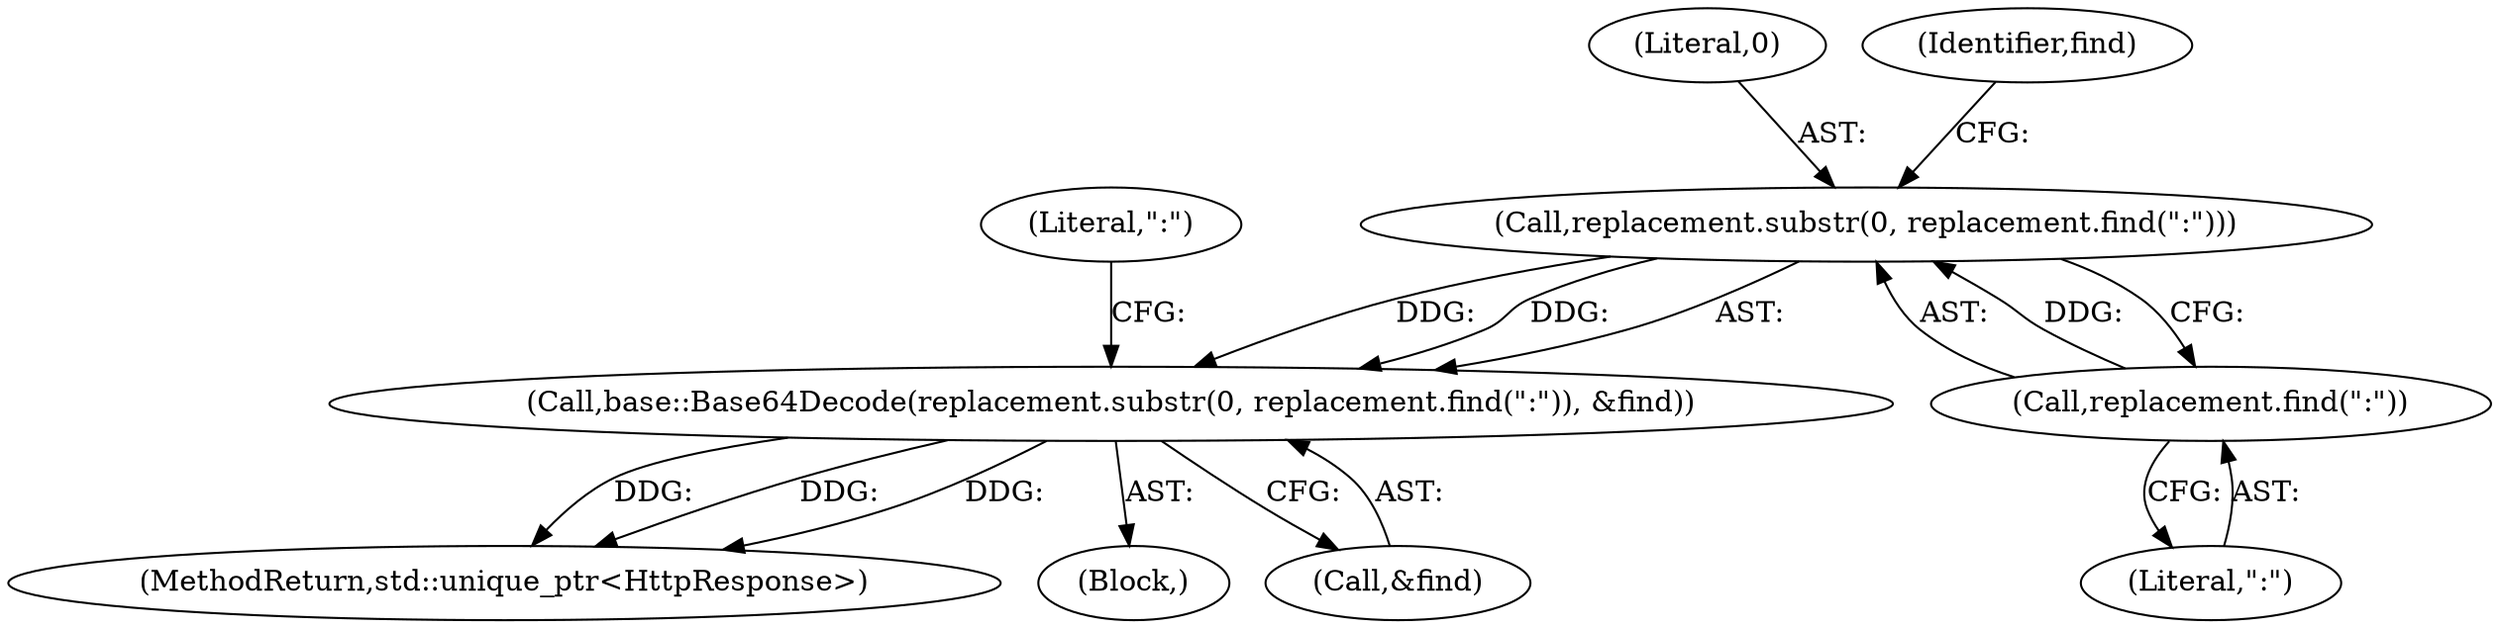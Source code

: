 digraph "1_Chrome_8b10115b2410b4bde18e094ad9fb8c5056134c87_8@del" {
"1000256" [label="(Call,base::Base64Decode(replacement.substr(0, replacement.find(\":\")), &find))"];
"1000257" [label="(Call,replacement.substr(0, replacement.find(\":\")))"];
"1000259" [label="(Call,replacement.find(\":\"))"];
"1000256" [label="(Call,base::Base64Decode(replacement.substr(0, replacement.find(\":\")), &find))"];
"1000258" [label="(Literal,0)"];
"1000261" [label="(Call,&find)"];
"1000259" [label="(Call,replacement.find(\":\"))"];
"1000262" [label="(Identifier,find)"];
"1000260" [label="(Literal,\":\")"];
"1000267" [label="(Literal,\":\")"];
"1000257" [label="(Call,replacement.substr(0, replacement.find(\":\")))"];
"1000367" [label="(MethodReturn,std::unique_ptr<HttpResponse>)"];
"1000245" [label="(Block,)"];
"1000256" -> "1000245"  [label="AST: "];
"1000256" -> "1000261"  [label="CFG: "];
"1000257" -> "1000256"  [label="AST: "];
"1000261" -> "1000256"  [label="AST: "];
"1000267" -> "1000256"  [label="CFG: "];
"1000256" -> "1000367"  [label="DDG: "];
"1000256" -> "1000367"  [label="DDG: "];
"1000256" -> "1000367"  [label="DDG: "];
"1000257" -> "1000256"  [label="DDG: "];
"1000257" -> "1000256"  [label="DDG: "];
"1000257" -> "1000259"  [label="CFG: "];
"1000258" -> "1000257"  [label="AST: "];
"1000259" -> "1000257"  [label="AST: "];
"1000262" -> "1000257"  [label="CFG: "];
"1000259" -> "1000257"  [label="DDG: "];
"1000259" -> "1000260"  [label="CFG: "];
"1000260" -> "1000259"  [label="AST: "];
}
